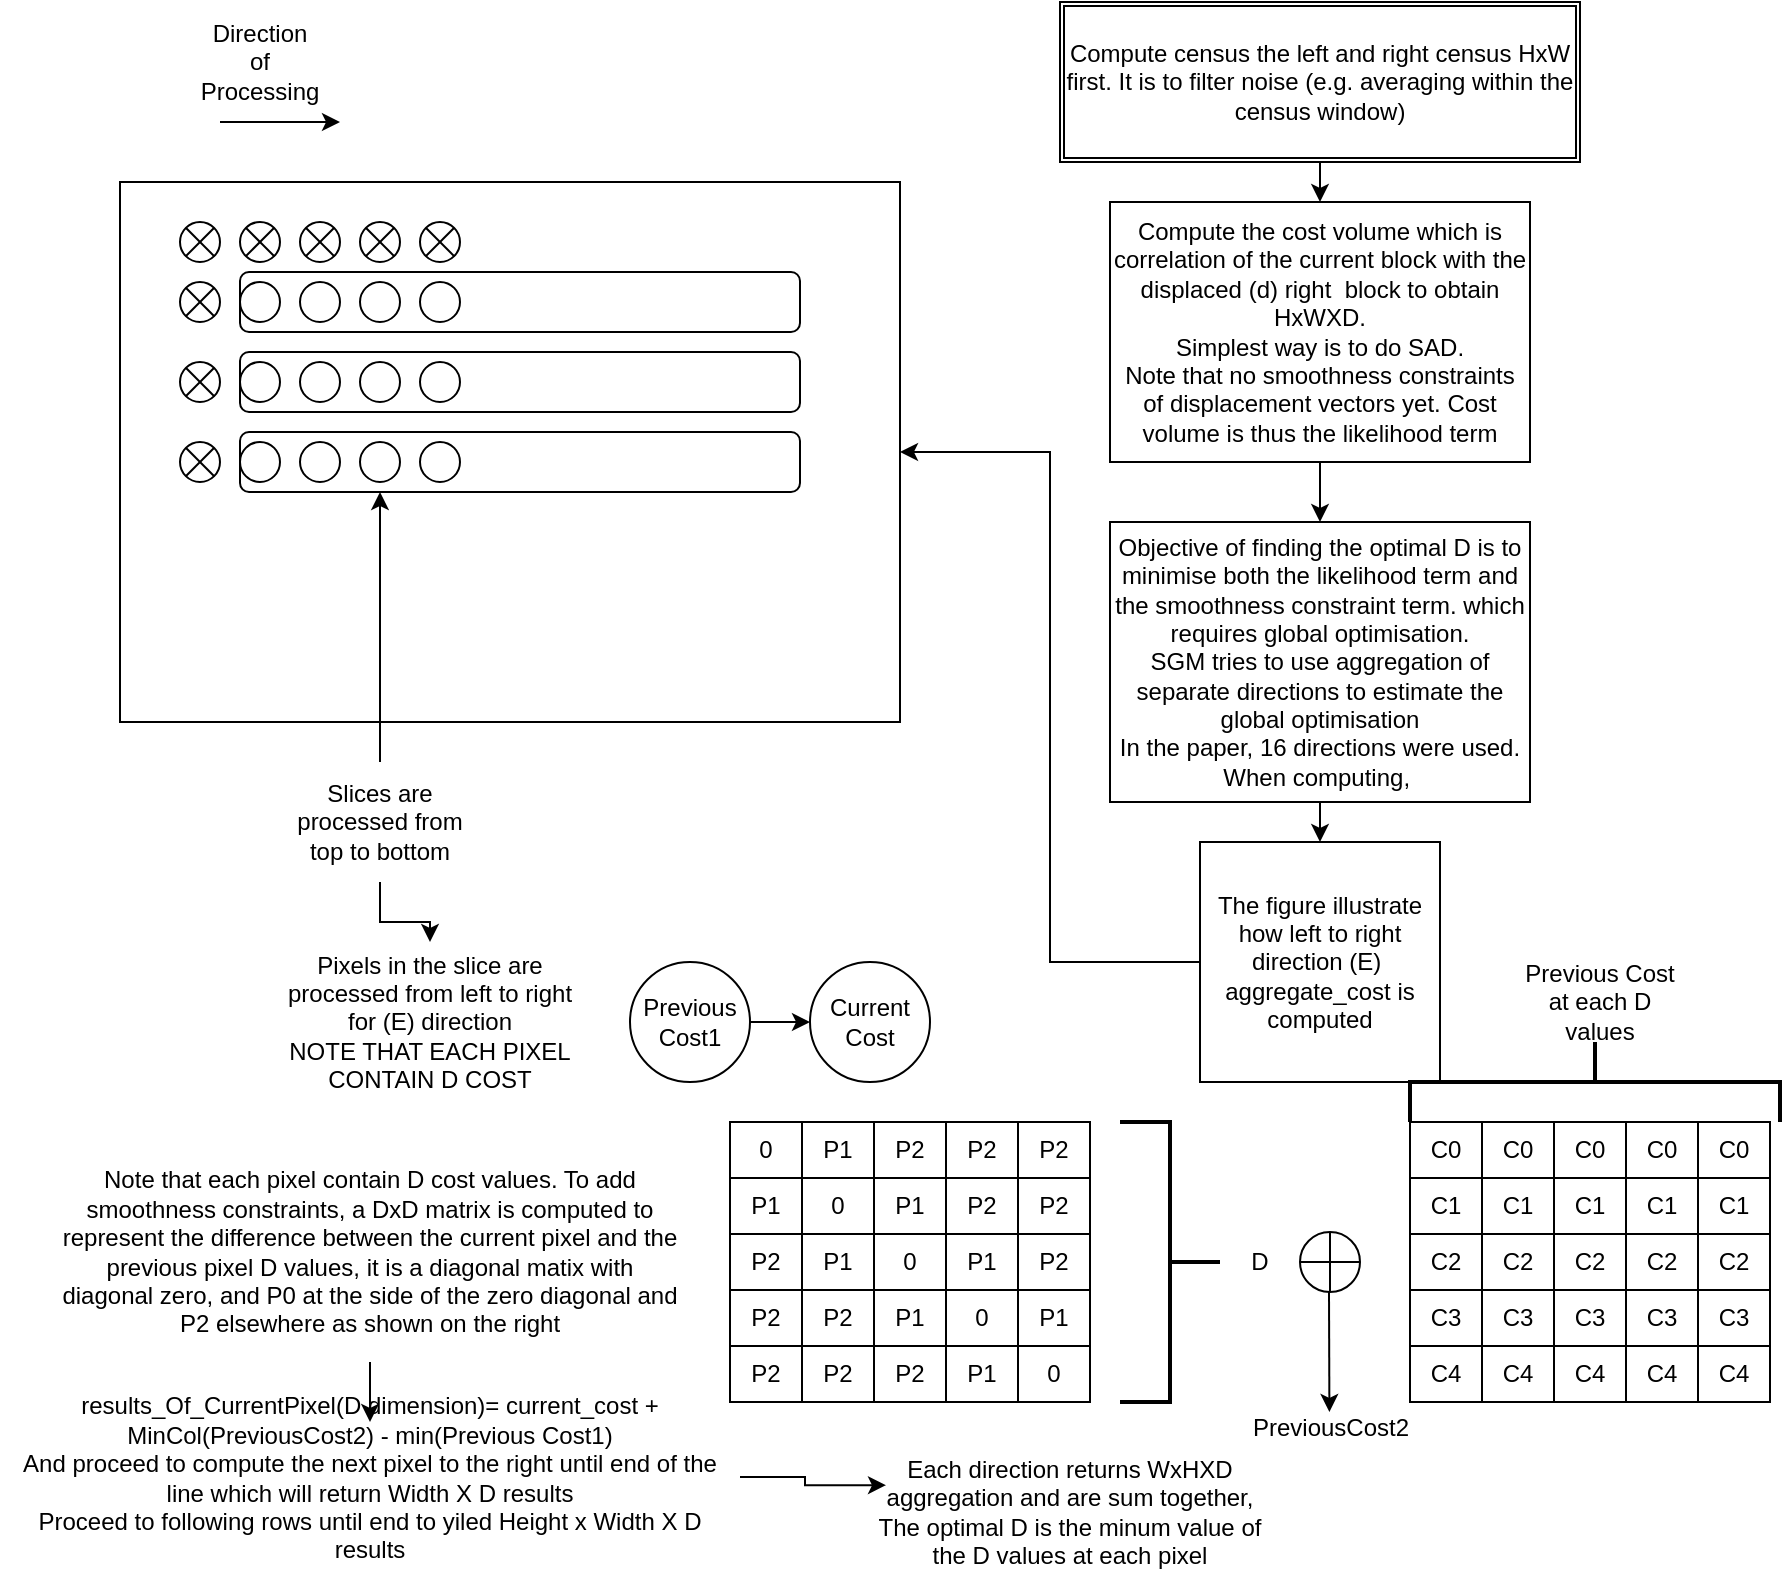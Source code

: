 <mxfile version="13.7.8" type="github">
  <diagram name="Page-1" id="c7488fd3-1785-93aa-aadb-54a6760d102a">
    <mxGraphModel dx="998" dy="572" grid="1" gridSize="10" guides="1" tooltips="1" connect="1" arrows="1" fold="1" page="1" pageScale="1" pageWidth="1169" pageHeight="827" background="#ffffff" math="1" shadow="0">
      <root>
        <mxCell id="0" />
        <mxCell id="1" parent="0" />
        <mxCell id="Jt5arx7BnowhSY7UeLpi-21" value="" style="rounded=0;whiteSpace=wrap;html=1;" parent="1" vertex="1">
          <mxGeometry x="110" y="120" width="390" height="270" as="geometry" />
        </mxCell>
        <mxCell id="OS2Uxuhwo2aUKWB-LVep-7" value="" style="rounded=1;whiteSpace=wrap;html=1;" vertex="1" parent="1">
          <mxGeometry x="170" y="245" width="280" height="30" as="geometry" />
        </mxCell>
        <mxCell id="OS2Uxuhwo2aUKWB-LVep-6" value="" style="rounded=1;whiteSpace=wrap;html=1;" vertex="1" parent="1">
          <mxGeometry x="170" y="205" width="280" height="30" as="geometry" />
        </mxCell>
        <mxCell id="OS2Uxuhwo2aUKWB-LVep-5" value="" style="rounded=1;whiteSpace=wrap;html=1;" vertex="1" parent="1">
          <mxGeometry x="170" y="165" width="280" height="30" as="geometry" />
        </mxCell>
        <mxCell id="Jt5arx7BnowhSY7UeLpi-1" value="" style="ellipse;whiteSpace=wrap;html=1;aspect=fixed;" parent="1" vertex="1">
          <mxGeometry x="170" y="170" width="20" height="20" as="geometry" />
        </mxCell>
        <mxCell id="Jt5arx7BnowhSY7UeLpi-2" value="" style="ellipse;whiteSpace=wrap;html=1;aspect=fixed;" parent="1" vertex="1">
          <mxGeometry x="200" y="170" width="20" height="20" as="geometry" />
        </mxCell>
        <mxCell id="Jt5arx7BnowhSY7UeLpi-3" value="" style="ellipse;whiteSpace=wrap;html=1;aspect=fixed;" parent="1" vertex="1">
          <mxGeometry x="230" y="170" width="20" height="20" as="geometry" />
        </mxCell>
        <mxCell id="Jt5arx7BnowhSY7UeLpi-4" value="" style="ellipse;whiteSpace=wrap;html=1;aspect=fixed;" parent="1" vertex="1">
          <mxGeometry x="260" y="170" width="20" height="20" as="geometry" />
        </mxCell>
        <mxCell id="Jt5arx7BnowhSY7UeLpi-5" value="" style="ellipse;whiteSpace=wrap;html=1;aspect=fixed;" parent="1" vertex="1">
          <mxGeometry x="170" y="210" width="20" height="20" as="geometry" />
        </mxCell>
        <mxCell id="Jt5arx7BnowhSY7UeLpi-6" value="" style="ellipse;whiteSpace=wrap;html=1;aspect=fixed;" parent="1" vertex="1">
          <mxGeometry x="200" y="210" width="20" height="20" as="geometry" />
        </mxCell>
        <mxCell id="Jt5arx7BnowhSY7UeLpi-7" value="" style="ellipse;whiteSpace=wrap;html=1;aspect=fixed;" parent="1" vertex="1">
          <mxGeometry x="230" y="210" width="20" height="20" as="geometry" />
        </mxCell>
        <mxCell id="Jt5arx7BnowhSY7UeLpi-8" value="" style="ellipse;whiteSpace=wrap;html=1;aspect=fixed;" parent="1" vertex="1">
          <mxGeometry x="260" y="210" width="20" height="20" as="geometry" />
        </mxCell>
        <mxCell id="Jt5arx7BnowhSY7UeLpi-13" value="" style="ellipse;whiteSpace=wrap;html=1;aspect=fixed;" parent="1" vertex="1">
          <mxGeometry x="170" y="250" width="20" height="20" as="geometry" />
        </mxCell>
        <mxCell id="Jt5arx7BnowhSY7UeLpi-14" value="" style="ellipse;whiteSpace=wrap;html=1;aspect=fixed;" parent="1" vertex="1">
          <mxGeometry x="200" y="250" width="20" height="20" as="geometry" />
        </mxCell>
        <mxCell id="Jt5arx7BnowhSY7UeLpi-15" value="" style="ellipse;whiteSpace=wrap;html=1;aspect=fixed;" parent="1" vertex="1">
          <mxGeometry x="230" y="250" width="20" height="20" as="geometry" />
        </mxCell>
        <mxCell id="Jt5arx7BnowhSY7UeLpi-16" value="" style="ellipse;whiteSpace=wrap;html=1;aspect=fixed;" parent="1" vertex="1">
          <mxGeometry x="260" y="250" width="20" height="20" as="geometry" />
        </mxCell>
        <mxCell id="Jt5arx7BnowhSY7UeLpi-17" value="" style="endArrow=classic;html=1;" parent="1" edge="1">
          <mxGeometry width="50" height="50" relative="1" as="geometry">
            <mxPoint x="160" y="90" as="sourcePoint" />
            <mxPoint x="220" y="90" as="targetPoint" />
          </mxGeometry>
        </mxCell>
        <mxCell id="Jt5arx7BnowhSY7UeLpi-18" value="Direction of Processing&lt;br&gt;" style="text;html=1;strokeColor=none;fillColor=none;align=center;verticalAlign=middle;whiteSpace=wrap;rounded=0;" parent="1" vertex="1">
          <mxGeometry x="160" y="50" width="40" height="20" as="geometry" />
        </mxCell>
        <mxCell id="OS2Uxuhwo2aUKWB-LVep-2" style="edgeStyle=orthogonalEdgeStyle;rounded=0;orthogonalLoop=1;jettySize=auto;html=1;exitX=0.5;exitY=1;exitDx=0;exitDy=0;entryX=0.5;entryY=0;entryDx=0;entryDy=0;" edge="1" parent="1" source="Jt5arx7BnowhSY7UeLpi-20" target="Jt5arx7BnowhSY7UeLpi-32">
          <mxGeometry relative="1" as="geometry" />
        </mxCell>
        <mxCell id="Jt5arx7BnowhSY7UeLpi-20" value="&lt;span&gt;Compute census the left and right census HxW first. It is to filter noise (e.g. averaging within the census window)&lt;br&gt;&lt;/span&gt;" style="shape=ext;double=1;rounded=0;whiteSpace=wrap;html=1;" parent="1" vertex="1">
          <mxGeometry x="580" y="30" width="260" height="80" as="geometry" />
        </mxCell>
        <mxCell id="Jt5arx7BnowhSY7UeLpi-24" value="" style="shape=sumEllipse;perimeter=ellipsePerimeter;whiteSpace=wrap;html=1;backgroundOutline=1;" parent="1" vertex="1">
          <mxGeometry x="140" y="140" width="20" height="20" as="geometry" />
        </mxCell>
        <mxCell id="Jt5arx7BnowhSY7UeLpi-25" value="" style="shape=sumEllipse;perimeter=ellipsePerimeter;whiteSpace=wrap;html=1;backgroundOutline=1;" parent="1" vertex="1">
          <mxGeometry x="170" y="140" width="20" height="20" as="geometry" />
        </mxCell>
        <mxCell id="Jt5arx7BnowhSY7UeLpi-26" value="" style="shape=sumEllipse;perimeter=ellipsePerimeter;whiteSpace=wrap;html=1;backgroundOutline=1;" parent="1" vertex="1">
          <mxGeometry x="140" y="170" width="20" height="20" as="geometry" />
        </mxCell>
        <mxCell id="Jt5arx7BnowhSY7UeLpi-27" value="" style="shape=sumEllipse;perimeter=ellipsePerimeter;whiteSpace=wrap;html=1;backgroundOutline=1;" parent="1" vertex="1">
          <mxGeometry x="200" y="140" width="20" height="20" as="geometry" />
        </mxCell>
        <mxCell id="Jt5arx7BnowhSY7UeLpi-28" value="" style="shape=sumEllipse;perimeter=ellipsePerimeter;whiteSpace=wrap;html=1;backgroundOutline=1;" parent="1" vertex="1">
          <mxGeometry x="230" y="140" width="20" height="20" as="geometry" />
        </mxCell>
        <mxCell id="Jt5arx7BnowhSY7UeLpi-29" value="" style="shape=sumEllipse;perimeter=ellipsePerimeter;whiteSpace=wrap;html=1;backgroundOutline=1;" parent="1" vertex="1">
          <mxGeometry x="260" y="140" width="20" height="20" as="geometry" />
        </mxCell>
        <mxCell id="Jt5arx7BnowhSY7UeLpi-30" value="" style="shape=sumEllipse;perimeter=ellipsePerimeter;whiteSpace=wrap;html=1;backgroundOutline=1;" parent="1" vertex="1">
          <mxGeometry x="140" y="210" width="20" height="20" as="geometry" />
        </mxCell>
        <mxCell id="Jt5arx7BnowhSY7UeLpi-31" value="" style="shape=sumEllipse;perimeter=ellipsePerimeter;whiteSpace=wrap;html=1;backgroundOutline=1;" parent="1" vertex="1">
          <mxGeometry x="140" y="250" width="20" height="20" as="geometry" />
        </mxCell>
        <mxCell id="OS2Uxuhwo2aUKWB-LVep-77" style="edgeStyle=orthogonalEdgeStyle;rounded=0;orthogonalLoop=1;jettySize=auto;html=1;exitX=0.5;exitY=1;exitDx=0;exitDy=0;entryX=0.5;entryY=0;entryDx=0;entryDy=0;" edge="1" parent="1" source="Jt5arx7BnowhSY7UeLpi-32" target="OS2Uxuhwo2aUKWB-LVep-1">
          <mxGeometry relative="1" as="geometry" />
        </mxCell>
        <mxCell id="Jt5arx7BnowhSY7UeLpi-32" value="Compute the cost volume which is correlation of the current block with the displaced (d) right&amp;nbsp; block to obtain HxWXD.&lt;br&gt;Simplest way is to do SAD.&lt;br&gt;Note that no smoothness constraints of displacement vectors yet. Cost volume is thus the likelihood term" style="rounded=0;whiteSpace=wrap;html=1;" parent="1" vertex="1">
          <mxGeometry x="605" y="130" width="210" height="130" as="geometry" />
        </mxCell>
        <mxCell id="OS2Uxuhwo2aUKWB-LVep-78" style="edgeStyle=orthogonalEdgeStyle;rounded=0;orthogonalLoop=1;jettySize=auto;html=1;exitX=0.5;exitY=1;exitDx=0;exitDy=0;entryX=0.5;entryY=0;entryDx=0;entryDy=0;" edge="1" parent="1" source="OS2Uxuhwo2aUKWB-LVep-1" target="OS2Uxuhwo2aUKWB-LVep-4">
          <mxGeometry relative="1" as="geometry" />
        </mxCell>
        <mxCell id="OS2Uxuhwo2aUKWB-LVep-1" value="Objective of finding the optimal D is to minimise both the likelihood term and the smoothness constraint term. which requires global optimisation.&lt;br&gt;SGM tries to use aggregation of separate directions to estimate the global optimisation&lt;br&gt;In the paper, 16 directions were used. When computing,&amp;nbsp;" style="rounded=0;whiteSpace=wrap;html=1;" vertex="1" parent="1">
          <mxGeometry x="605" y="290" width="210" height="140" as="geometry" />
        </mxCell>
        <mxCell id="OS2Uxuhwo2aUKWB-LVep-122" style="edgeStyle=orthogonalEdgeStyle;rounded=0;orthogonalLoop=1;jettySize=auto;html=1;entryX=1;entryY=0.5;entryDx=0;entryDy=0;" edge="1" parent="1" source="OS2Uxuhwo2aUKWB-LVep-4" target="Jt5arx7BnowhSY7UeLpi-21">
          <mxGeometry relative="1" as="geometry">
            <mxPoint x="570" y="200" as="targetPoint" />
          </mxGeometry>
        </mxCell>
        <mxCell id="OS2Uxuhwo2aUKWB-LVep-4" value="The figure illustrate how left to right direction (E)&amp;nbsp; aggregate_cost is computed" style="whiteSpace=wrap;html=1;aspect=fixed;" vertex="1" parent="1">
          <mxGeometry x="650" y="450" width="120" height="120" as="geometry" />
        </mxCell>
        <mxCell id="OS2Uxuhwo2aUKWB-LVep-9" value="" style="endArrow=classic;html=1;entryX=0.25;entryY=1;entryDx=0;entryDy=0;exitX=0.5;exitY=0;exitDx=0;exitDy=0;" edge="1" parent="1" source="OS2Uxuhwo2aUKWB-LVep-10" target="OS2Uxuhwo2aUKWB-LVep-7">
          <mxGeometry width="50" height="50" relative="1" as="geometry">
            <mxPoint x="240" y="500" as="sourcePoint" />
            <mxPoint x="260" y="320" as="targetPoint" />
          </mxGeometry>
        </mxCell>
        <mxCell id="OS2Uxuhwo2aUKWB-LVep-79" style="edgeStyle=orthogonalEdgeStyle;rounded=0;orthogonalLoop=1;jettySize=auto;html=1;entryX=0.5;entryY=0;entryDx=0;entryDy=0;" edge="1" parent="1" source="OS2Uxuhwo2aUKWB-LVep-10" target="OS2Uxuhwo2aUKWB-LVep-12">
          <mxGeometry relative="1" as="geometry" />
        </mxCell>
        <mxCell id="OS2Uxuhwo2aUKWB-LVep-10" value="Slices are processed from top to bottom&lt;br&gt;" style="text;html=1;strokeColor=none;fillColor=none;align=center;verticalAlign=middle;whiteSpace=wrap;rounded=0;" vertex="1" parent="1">
          <mxGeometry x="190" y="410" width="100" height="60" as="geometry" />
        </mxCell>
        <mxCell id="OS2Uxuhwo2aUKWB-LVep-12" value="Pixels in the slice are processed from left to right for (E) direction&lt;br&gt;NOTE THAT EACH PIXEL CONTAIN D COST" style="text;html=1;strokeColor=none;fillColor=none;align=center;verticalAlign=middle;whiteSpace=wrap;rounded=0;" vertex="1" parent="1">
          <mxGeometry x="185" y="500" width="160" height="80" as="geometry" />
        </mxCell>
        <mxCell id="OS2Uxuhwo2aUKWB-LVep-14" value="Previous Cost1" style="ellipse;whiteSpace=wrap;html=1;aspect=fixed;" vertex="1" parent="1">
          <mxGeometry x="365" y="510" width="60" height="60" as="geometry" />
        </mxCell>
        <mxCell id="OS2Uxuhwo2aUKWB-LVep-15" value="Current Cost" style="ellipse;whiteSpace=wrap;html=1;aspect=fixed;" vertex="1" parent="1">
          <mxGeometry x="455" y="510" width="60" height="60" as="geometry" />
        </mxCell>
        <mxCell id="OS2Uxuhwo2aUKWB-LVep-16" value="" style="endArrow=classic;html=1;entryX=0;entryY=0.5;entryDx=0;entryDy=0;exitX=1;exitY=0.5;exitDx=0;exitDy=0;" edge="1" parent="1" source="OS2Uxuhwo2aUKWB-LVep-14" target="OS2Uxuhwo2aUKWB-LVep-15">
          <mxGeometry width="50" height="50" relative="1" as="geometry">
            <mxPoint x="425" y="550" as="sourcePoint" />
            <mxPoint x="475" y="500" as="targetPoint" />
          </mxGeometry>
        </mxCell>
        <mxCell id="OS2Uxuhwo2aUKWB-LVep-120" style="edgeStyle=orthogonalEdgeStyle;rounded=0;orthogonalLoop=1;jettySize=auto;html=1;" edge="1" parent="1" source="OS2Uxuhwo2aUKWB-LVep-17" target="OS2Uxuhwo2aUKWB-LVep-118">
          <mxGeometry relative="1" as="geometry" />
        </mxCell>
        <mxCell id="OS2Uxuhwo2aUKWB-LVep-17" value="Note that each pixel contain D cost values. To add smoothness constraints, a DxD matrix is computed to represent the difference between the current pixel and the previous pixel D values, it is a diagonal matix with diagonal zero, and P0 at the side of the zero diagonal and P2 elsewhere as shown on the right" style="text;html=1;strokeColor=none;fillColor=none;align=center;verticalAlign=middle;whiteSpace=wrap;rounded=0;" vertex="1" parent="1">
          <mxGeometry x="80" y="600" width="310" height="110" as="geometry" />
        </mxCell>
        <mxCell id="OS2Uxuhwo2aUKWB-LVep-80" value="" style="strokeWidth=2;html=1;shape=mxgraph.flowchart.annotation_2;align=left;labelPosition=right;pointerEvents=1;direction=west;" vertex="1" parent="1">
          <mxGeometry x="610" y="590" width="50" height="140" as="geometry" />
        </mxCell>
        <mxCell id="OS2Uxuhwo2aUKWB-LVep-81" value="D" style="text;html=1;strokeColor=none;fillColor=none;align=center;verticalAlign=middle;whiteSpace=wrap;rounded=0;" vertex="1" parent="1">
          <mxGeometry x="660" y="650" width="40" height="20" as="geometry" />
        </mxCell>
        <mxCell id="OS2Uxuhwo2aUKWB-LVep-113" value="" style="strokeWidth=2;html=1;shape=mxgraph.flowchart.annotation_2;align=left;labelPosition=right;pointerEvents=1;direction=south;" vertex="1" parent="1">
          <mxGeometry x="755" y="550" width="185" height="40" as="geometry" />
        </mxCell>
        <mxCell id="OS2Uxuhwo2aUKWB-LVep-114" value="Previous Cost at each D values&lt;br&gt;" style="text;html=1;strokeColor=none;fillColor=none;align=center;verticalAlign=middle;whiteSpace=wrap;rounded=0;" vertex="1" parent="1">
          <mxGeometry x="805" y="520" width="90" height="20" as="geometry" />
        </mxCell>
        <mxCell id="OS2Uxuhwo2aUKWB-LVep-115" value="" style="verticalLabelPosition=bottom;verticalAlign=top;html=1;shape=mxgraph.flowchart.summing_function;" vertex="1" parent="1">
          <mxGeometry x="700" y="645" width="30" height="30" as="geometry" />
        </mxCell>
        <mxCell id="OS2Uxuhwo2aUKWB-LVep-116" value="" style="endArrow=classic;html=1;" edge="1" parent="1">
          <mxGeometry width="50" height="50" relative="1" as="geometry">
            <mxPoint x="714.5" y="675" as="sourcePoint" />
            <mxPoint x="714.707" y="735" as="targetPoint" />
          </mxGeometry>
        </mxCell>
        <mxCell id="OS2Uxuhwo2aUKWB-LVep-117" value="PreviousCost2" style="text;html=1;strokeColor=none;fillColor=none;align=center;verticalAlign=middle;whiteSpace=wrap;rounded=0;" vertex="1" parent="1">
          <mxGeometry x="694.75" y="730" width="40.5" height="25" as="geometry" />
        </mxCell>
        <mxCell id="OS2Uxuhwo2aUKWB-LVep-121" style="edgeStyle=orthogonalEdgeStyle;rounded=0;orthogonalLoop=1;jettySize=auto;html=1;entryX=0.04;entryY=-0.17;entryDx=0;entryDy=0;entryPerimeter=0;" edge="1" parent="1" source="OS2Uxuhwo2aUKWB-LVep-118" target="OS2Uxuhwo2aUKWB-LVep-119">
          <mxGeometry relative="1" as="geometry" />
        </mxCell>
        <mxCell id="OS2Uxuhwo2aUKWB-LVep-118" value="results_Of_CurrentPixel(D dimension)= current_cost + MinCol(PreviousCost2)&amp;nbsp;- min(Previous Cost1)&lt;br&gt;And proceed to compute the next pixel to the right until end of the line which will return Width X D results&lt;br&gt;Proceed to following rows until end to yiled Height x Width X D results&lt;br&gt;" style="text;html=1;strokeColor=none;fillColor=none;align=center;verticalAlign=middle;whiteSpace=wrap;rounded=0;" vertex="1" parent="1">
          <mxGeometry x="50" y="740" width="370" height="55" as="geometry" />
        </mxCell>
        <mxCell id="OS2Uxuhwo2aUKWB-LVep-32" value="" style="shape=table;html=1;whiteSpace=wrap;startSize=0;container=1;collapsible=0;childLayout=tableLayout;" vertex="1" parent="1">
          <mxGeometry x="415" y="590" width="180" height="140" as="geometry" />
        </mxCell>
        <mxCell id="OS2Uxuhwo2aUKWB-LVep-69" style="shape=partialRectangle;html=1;whiteSpace=wrap;collapsible=0;dropTarget=0;pointerEvents=0;fillColor=none;top=0;left=0;bottom=0;right=0;points=[[0,0.5],[1,0.5]];portConstraint=eastwest;" vertex="1" parent="OS2Uxuhwo2aUKWB-LVep-32">
          <mxGeometry width="180" height="28" as="geometry" />
        </mxCell>
        <mxCell id="OS2Uxuhwo2aUKWB-LVep-70" value="0" style="shape=partialRectangle;html=1;whiteSpace=wrap;connectable=0;fillColor=none;top=0;left=0;bottom=0;right=0;overflow=hidden;" vertex="1" parent="OS2Uxuhwo2aUKWB-LVep-69">
          <mxGeometry width="36" height="28" as="geometry" />
        </mxCell>
        <mxCell id="OS2Uxuhwo2aUKWB-LVep-71" value="P1" style="shape=partialRectangle;html=1;whiteSpace=wrap;connectable=0;fillColor=none;top=0;left=0;bottom=0;right=0;overflow=hidden;" vertex="1" parent="OS2Uxuhwo2aUKWB-LVep-69">
          <mxGeometry x="36" width="36" height="28" as="geometry" />
        </mxCell>
        <mxCell id="OS2Uxuhwo2aUKWB-LVep-72" value="P2" style="shape=partialRectangle;html=1;whiteSpace=wrap;connectable=0;fillColor=none;top=0;left=0;bottom=0;right=0;overflow=hidden;" vertex="1" parent="OS2Uxuhwo2aUKWB-LVep-69">
          <mxGeometry x="72" width="36" height="28" as="geometry" />
        </mxCell>
        <mxCell id="OS2Uxuhwo2aUKWB-LVep-73" value="P2" style="shape=partialRectangle;html=1;whiteSpace=wrap;connectable=0;fillColor=none;top=0;left=0;bottom=0;right=0;overflow=hidden;" vertex="1" parent="OS2Uxuhwo2aUKWB-LVep-69">
          <mxGeometry x="108" width="36" height="28" as="geometry" />
        </mxCell>
        <mxCell id="OS2Uxuhwo2aUKWB-LVep-74" value="P2" style="shape=partialRectangle;html=1;whiteSpace=wrap;connectable=0;fillColor=none;top=0;left=0;bottom=0;right=0;overflow=hidden;" vertex="1" parent="OS2Uxuhwo2aUKWB-LVep-69">
          <mxGeometry x="144" width="36" height="28" as="geometry" />
        </mxCell>
        <mxCell id="OS2Uxuhwo2aUKWB-LVep-63" style="shape=partialRectangle;html=1;whiteSpace=wrap;collapsible=0;dropTarget=0;pointerEvents=0;fillColor=none;top=0;left=0;bottom=0;right=0;points=[[0,0.5],[1,0.5]];portConstraint=eastwest;" vertex="1" parent="OS2Uxuhwo2aUKWB-LVep-32">
          <mxGeometry y="28" width="180" height="28" as="geometry" />
        </mxCell>
        <mxCell id="OS2Uxuhwo2aUKWB-LVep-64" value="P1" style="shape=partialRectangle;html=1;whiteSpace=wrap;connectable=0;fillColor=none;top=0;left=0;bottom=0;right=0;overflow=hidden;" vertex="1" parent="OS2Uxuhwo2aUKWB-LVep-63">
          <mxGeometry width="36" height="28" as="geometry" />
        </mxCell>
        <mxCell id="OS2Uxuhwo2aUKWB-LVep-65" value="0" style="shape=partialRectangle;html=1;whiteSpace=wrap;connectable=0;fillColor=none;top=0;left=0;bottom=0;right=0;overflow=hidden;" vertex="1" parent="OS2Uxuhwo2aUKWB-LVep-63">
          <mxGeometry x="36" width="36" height="28" as="geometry" />
        </mxCell>
        <mxCell id="OS2Uxuhwo2aUKWB-LVep-66" value="P1" style="shape=partialRectangle;html=1;whiteSpace=wrap;connectable=0;fillColor=none;top=0;left=0;bottom=0;right=0;overflow=hidden;" vertex="1" parent="OS2Uxuhwo2aUKWB-LVep-63">
          <mxGeometry x="72" width="36" height="28" as="geometry" />
        </mxCell>
        <mxCell id="OS2Uxuhwo2aUKWB-LVep-67" value="P2" style="shape=partialRectangle;html=1;whiteSpace=wrap;connectable=0;fillColor=none;top=0;left=0;bottom=0;right=0;overflow=hidden;" vertex="1" parent="OS2Uxuhwo2aUKWB-LVep-63">
          <mxGeometry x="108" width="36" height="28" as="geometry" />
        </mxCell>
        <mxCell id="OS2Uxuhwo2aUKWB-LVep-68" value="P2" style="shape=partialRectangle;html=1;whiteSpace=wrap;connectable=0;fillColor=none;top=0;left=0;bottom=0;right=0;overflow=hidden;" vertex="1" parent="OS2Uxuhwo2aUKWB-LVep-63">
          <mxGeometry x="144" width="36" height="28" as="geometry" />
        </mxCell>
        <mxCell id="OS2Uxuhwo2aUKWB-LVep-33" value="" style="shape=partialRectangle;html=1;whiteSpace=wrap;collapsible=0;dropTarget=0;pointerEvents=0;fillColor=none;top=0;left=0;bottom=0;right=0;points=[[0,0.5],[1,0.5]];portConstraint=eastwest;" vertex="1" parent="OS2Uxuhwo2aUKWB-LVep-32">
          <mxGeometry y="56" width="180" height="28" as="geometry" />
        </mxCell>
        <mxCell id="OS2Uxuhwo2aUKWB-LVep-54" value="P2" style="shape=partialRectangle;html=1;whiteSpace=wrap;connectable=0;fillColor=none;top=0;left=0;bottom=0;right=0;overflow=hidden;" vertex="1" parent="OS2Uxuhwo2aUKWB-LVep-33">
          <mxGeometry width="36" height="28" as="geometry" />
        </mxCell>
        <mxCell id="OS2Uxuhwo2aUKWB-LVep-34" value="P1" style="shape=partialRectangle;html=1;whiteSpace=wrap;connectable=0;fillColor=none;top=0;left=0;bottom=0;right=0;overflow=hidden;" vertex="1" parent="OS2Uxuhwo2aUKWB-LVep-33">
          <mxGeometry x="36" width="36" height="28" as="geometry" />
        </mxCell>
        <mxCell id="OS2Uxuhwo2aUKWB-LVep-35" value="0" style="shape=partialRectangle;html=1;whiteSpace=wrap;connectable=0;fillColor=none;top=0;left=0;bottom=0;right=0;overflow=hidden;" vertex="1" parent="OS2Uxuhwo2aUKWB-LVep-33">
          <mxGeometry x="72" width="36" height="28" as="geometry" />
        </mxCell>
        <mxCell id="OS2Uxuhwo2aUKWB-LVep-36" value="P1" style="shape=partialRectangle;html=1;whiteSpace=wrap;connectable=0;fillColor=none;top=0;left=0;bottom=0;right=0;overflow=hidden;" vertex="1" parent="OS2Uxuhwo2aUKWB-LVep-33">
          <mxGeometry x="108" width="36" height="28" as="geometry" />
        </mxCell>
        <mxCell id="OS2Uxuhwo2aUKWB-LVep-57" value="P2" style="shape=partialRectangle;html=1;whiteSpace=wrap;connectable=0;fillColor=none;top=0;left=0;bottom=0;right=0;overflow=hidden;" vertex="1" parent="OS2Uxuhwo2aUKWB-LVep-33">
          <mxGeometry x="144" width="36" height="28" as="geometry" />
        </mxCell>
        <mxCell id="OS2Uxuhwo2aUKWB-LVep-37" value="" style="shape=partialRectangle;html=1;whiteSpace=wrap;collapsible=0;dropTarget=0;pointerEvents=0;fillColor=none;top=0;left=0;bottom=0;right=0;points=[[0,0.5],[1,0.5]];portConstraint=eastwest;" vertex="1" parent="OS2Uxuhwo2aUKWB-LVep-32">
          <mxGeometry y="84" width="180" height="28" as="geometry" />
        </mxCell>
        <mxCell id="OS2Uxuhwo2aUKWB-LVep-55" value="P2" style="shape=partialRectangle;html=1;whiteSpace=wrap;connectable=0;fillColor=none;top=0;left=0;bottom=0;right=0;overflow=hidden;" vertex="1" parent="OS2Uxuhwo2aUKWB-LVep-37">
          <mxGeometry width="36" height="28" as="geometry" />
        </mxCell>
        <mxCell id="OS2Uxuhwo2aUKWB-LVep-38" value="P2" style="shape=partialRectangle;html=1;whiteSpace=wrap;connectable=0;fillColor=none;top=0;left=0;bottom=0;right=0;overflow=hidden;" vertex="1" parent="OS2Uxuhwo2aUKWB-LVep-37">
          <mxGeometry x="36" width="36" height="28" as="geometry" />
        </mxCell>
        <mxCell id="OS2Uxuhwo2aUKWB-LVep-39" value="P1" style="shape=partialRectangle;html=1;whiteSpace=wrap;connectable=0;fillColor=none;top=0;left=0;bottom=0;right=0;overflow=hidden;" vertex="1" parent="OS2Uxuhwo2aUKWB-LVep-37">
          <mxGeometry x="72" width="36" height="28" as="geometry" />
        </mxCell>
        <mxCell id="OS2Uxuhwo2aUKWB-LVep-40" value="0" style="shape=partialRectangle;html=1;whiteSpace=wrap;connectable=0;fillColor=none;top=0;left=0;bottom=0;right=0;overflow=hidden;" vertex="1" parent="OS2Uxuhwo2aUKWB-LVep-37">
          <mxGeometry x="108" width="36" height="28" as="geometry" />
        </mxCell>
        <mxCell id="OS2Uxuhwo2aUKWB-LVep-58" value="P1" style="shape=partialRectangle;html=1;whiteSpace=wrap;connectable=0;fillColor=none;top=0;left=0;bottom=0;right=0;overflow=hidden;" vertex="1" parent="OS2Uxuhwo2aUKWB-LVep-37">
          <mxGeometry x="144" width="36" height="28" as="geometry" />
        </mxCell>
        <mxCell id="OS2Uxuhwo2aUKWB-LVep-41" value="" style="shape=partialRectangle;html=1;whiteSpace=wrap;collapsible=0;dropTarget=0;pointerEvents=0;fillColor=none;top=0;left=0;bottom=0;right=0;points=[[0,0.5],[1,0.5]];portConstraint=eastwest;" vertex="1" parent="OS2Uxuhwo2aUKWB-LVep-32">
          <mxGeometry y="112" width="180" height="28" as="geometry" />
        </mxCell>
        <mxCell id="OS2Uxuhwo2aUKWB-LVep-56" value="P2" style="shape=partialRectangle;html=1;whiteSpace=wrap;connectable=0;fillColor=none;top=0;left=0;bottom=0;right=0;overflow=hidden;" vertex="1" parent="OS2Uxuhwo2aUKWB-LVep-41">
          <mxGeometry width="36" height="28" as="geometry" />
        </mxCell>
        <mxCell id="OS2Uxuhwo2aUKWB-LVep-42" value="P2" style="shape=partialRectangle;html=1;whiteSpace=wrap;connectable=0;fillColor=none;top=0;left=0;bottom=0;right=0;overflow=hidden;" vertex="1" parent="OS2Uxuhwo2aUKWB-LVep-41">
          <mxGeometry x="36" width="36" height="28" as="geometry" />
        </mxCell>
        <mxCell id="OS2Uxuhwo2aUKWB-LVep-43" value="P2" style="shape=partialRectangle;html=1;whiteSpace=wrap;connectable=0;fillColor=none;top=0;left=0;bottom=0;right=0;overflow=hidden;" vertex="1" parent="OS2Uxuhwo2aUKWB-LVep-41">
          <mxGeometry x="72" width="36" height="28" as="geometry" />
        </mxCell>
        <mxCell id="OS2Uxuhwo2aUKWB-LVep-44" value="P1" style="shape=partialRectangle;html=1;whiteSpace=wrap;connectable=0;fillColor=none;top=0;left=0;bottom=0;right=0;overflow=hidden;" vertex="1" parent="OS2Uxuhwo2aUKWB-LVep-41">
          <mxGeometry x="108" width="36" height="28" as="geometry" />
        </mxCell>
        <mxCell id="OS2Uxuhwo2aUKWB-LVep-59" value="0" style="shape=partialRectangle;html=1;whiteSpace=wrap;connectable=0;fillColor=none;top=0;left=0;bottom=0;right=0;overflow=hidden;" vertex="1" parent="OS2Uxuhwo2aUKWB-LVep-41">
          <mxGeometry x="144" width="36" height="28" as="geometry" />
        </mxCell>
        <mxCell id="OS2Uxuhwo2aUKWB-LVep-82" value="" style="shape=table;html=1;whiteSpace=wrap;startSize=0;container=1;collapsible=0;childLayout=tableLayout;" vertex="1" parent="1">
          <mxGeometry x="755" y="590" width="180" height="140" as="geometry" />
        </mxCell>
        <mxCell id="OS2Uxuhwo2aUKWB-LVep-83" style="shape=partialRectangle;html=1;whiteSpace=wrap;collapsible=0;dropTarget=0;pointerEvents=0;fillColor=none;top=0;left=0;bottom=0;right=0;points=[[0,0.5],[1,0.5]];portConstraint=eastwest;" vertex="1" parent="OS2Uxuhwo2aUKWB-LVep-82">
          <mxGeometry width="180" height="28" as="geometry" />
        </mxCell>
        <mxCell id="OS2Uxuhwo2aUKWB-LVep-84" value="C0" style="shape=partialRectangle;html=1;whiteSpace=wrap;connectable=0;fillColor=none;top=0;left=0;bottom=0;right=0;overflow=hidden;" vertex="1" parent="OS2Uxuhwo2aUKWB-LVep-83">
          <mxGeometry width="36" height="28" as="geometry" />
        </mxCell>
        <mxCell id="OS2Uxuhwo2aUKWB-LVep-85" value="C0" style="shape=partialRectangle;html=1;whiteSpace=wrap;connectable=0;fillColor=none;top=0;left=0;bottom=0;right=0;overflow=hidden;" vertex="1" parent="OS2Uxuhwo2aUKWB-LVep-83">
          <mxGeometry x="36" width="36" height="28" as="geometry" />
        </mxCell>
        <mxCell id="OS2Uxuhwo2aUKWB-LVep-86" value="C0" style="shape=partialRectangle;html=1;whiteSpace=wrap;connectable=0;fillColor=none;top=0;left=0;bottom=0;right=0;overflow=hidden;" vertex="1" parent="OS2Uxuhwo2aUKWB-LVep-83">
          <mxGeometry x="72" width="36" height="28" as="geometry" />
        </mxCell>
        <mxCell id="OS2Uxuhwo2aUKWB-LVep-87" value="C0" style="shape=partialRectangle;html=1;whiteSpace=wrap;connectable=0;fillColor=none;top=0;left=0;bottom=0;right=0;overflow=hidden;" vertex="1" parent="OS2Uxuhwo2aUKWB-LVep-83">
          <mxGeometry x="108" width="36" height="28" as="geometry" />
        </mxCell>
        <mxCell id="OS2Uxuhwo2aUKWB-LVep-88" value="C0" style="shape=partialRectangle;html=1;whiteSpace=wrap;connectable=0;fillColor=none;top=0;left=0;bottom=0;right=0;overflow=hidden;" vertex="1" parent="OS2Uxuhwo2aUKWB-LVep-83">
          <mxGeometry x="144" width="36" height="28" as="geometry" />
        </mxCell>
        <mxCell id="OS2Uxuhwo2aUKWB-LVep-89" style="shape=partialRectangle;html=1;whiteSpace=wrap;collapsible=0;dropTarget=0;pointerEvents=0;fillColor=none;top=0;left=0;bottom=0;right=0;points=[[0,0.5],[1,0.5]];portConstraint=eastwest;" vertex="1" parent="OS2Uxuhwo2aUKWB-LVep-82">
          <mxGeometry y="28" width="180" height="28" as="geometry" />
        </mxCell>
        <mxCell id="OS2Uxuhwo2aUKWB-LVep-90" value="C1" style="shape=partialRectangle;html=1;whiteSpace=wrap;connectable=0;fillColor=none;top=0;left=0;bottom=0;right=0;overflow=hidden;" vertex="1" parent="OS2Uxuhwo2aUKWB-LVep-89">
          <mxGeometry width="36" height="28" as="geometry" />
        </mxCell>
        <mxCell id="OS2Uxuhwo2aUKWB-LVep-91" value="C1" style="shape=partialRectangle;html=1;whiteSpace=wrap;connectable=0;fillColor=none;top=0;left=0;bottom=0;right=0;overflow=hidden;" vertex="1" parent="OS2Uxuhwo2aUKWB-LVep-89">
          <mxGeometry x="36" width="36" height="28" as="geometry" />
        </mxCell>
        <mxCell id="OS2Uxuhwo2aUKWB-LVep-92" value="C1" style="shape=partialRectangle;html=1;whiteSpace=wrap;connectable=0;fillColor=none;top=0;left=0;bottom=0;right=0;overflow=hidden;" vertex="1" parent="OS2Uxuhwo2aUKWB-LVep-89">
          <mxGeometry x="72" width="36" height="28" as="geometry" />
        </mxCell>
        <mxCell id="OS2Uxuhwo2aUKWB-LVep-93" value="C1" style="shape=partialRectangle;html=1;whiteSpace=wrap;connectable=0;fillColor=none;top=0;left=0;bottom=0;right=0;overflow=hidden;" vertex="1" parent="OS2Uxuhwo2aUKWB-LVep-89">
          <mxGeometry x="108" width="36" height="28" as="geometry" />
        </mxCell>
        <mxCell id="OS2Uxuhwo2aUKWB-LVep-94" value="C1" style="shape=partialRectangle;html=1;whiteSpace=wrap;connectable=0;fillColor=none;top=0;left=0;bottom=0;right=0;overflow=hidden;" vertex="1" parent="OS2Uxuhwo2aUKWB-LVep-89">
          <mxGeometry x="144" width="36" height="28" as="geometry" />
        </mxCell>
        <mxCell id="OS2Uxuhwo2aUKWB-LVep-95" value="" style="shape=partialRectangle;html=1;whiteSpace=wrap;collapsible=0;dropTarget=0;pointerEvents=0;fillColor=none;top=0;left=0;bottom=0;right=0;points=[[0,0.5],[1,0.5]];portConstraint=eastwest;" vertex="1" parent="OS2Uxuhwo2aUKWB-LVep-82">
          <mxGeometry y="56" width="180" height="28" as="geometry" />
        </mxCell>
        <mxCell id="OS2Uxuhwo2aUKWB-LVep-96" value="C2" style="shape=partialRectangle;html=1;whiteSpace=wrap;connectable=0;fillColor=none;top=0;left=0;bottom=0;right=0;overflow=hidden;" vertex="1" parent="OS2Uxuhwo2aUKWB-LVep-95">
          <mxGeometry width="36" height="28" as="geometry" />
        </mxCell>
        <mxCell id="OS2Uxuhwo2aUKWB-LVep-97" value="C2" style="shape=partialRectangle;html=1;whiteSpace=wrap;connectable=0;fillColor=none;top=0;left=0;bottom=0;right=0;overflow=hidden;" vertex="1" parent="OS2Uxuhwo2aUKWB-LVep-95">
          <mxGeometry x="36" width="36" height="28" as="geometry" />
        </mxCell>
        <mxCell id="OS2Uxuhwo2aUKWB-LVep-98" value="C2" style="shape=partialRectangle;html=1;whiteSpace=wrap;connectable=0;fillColor=none;top=0;left=0;bottom=0;right=0;overflow=hidden;" vertex="1" parent="OS2Uxuhwo2aUKWB-LVep-95">
          <mxGeometry x="72" width="36" height="28" as="geometry" />
        </mxCell>
        <mxCell id="OS2Uxuhwo2aUKWB-LVep-99" value="C2" style="shape=partialRectangle;html=1;whiteSpace=wrap;connectable=0;fillColor=none;top=0;left=0;bottom=0;right=0;overflow=hidden;" vertex="1" parent="OS2Uxuhwo2aUKWB-LVep-95">
          <mxGeometry x="108" width="36" height="28" as="geometry" />
        </mxCell>
        <mxCell id="OS2Uxuhwo2aUKWB-LVep-100" value="C2" style="shape=partialRectangle;html=1;whiteSpace=wrap;connectable=0;fillColor=none;top=0;left=0;bottom=0;right=0;overflow=hidden;" vertex="1" parent="OS2Uxuhwo2aUKWB-LVep-95">
          <mxGeometry x="144" width="36" height="28" as="geometry" />
        </mxCell>
        <mxCell id="OS2Uxuhwo2aUKWB-LVep-101" value="" style="shape=partialRectangle;html=1;whiteSpace=wrap;collapsible=0;dropTarget=0;pointerEvents=0;fillColor=none;top=0;left=0;bottom=0;right=0;points=[[0,0.5],[1,0.5]];portConstraint=eastwest;" vertex="1" parent="OS2Uxuhwo2aUKWB-LVep-82">
          <mxGeometry y="84" width="180" height="28" as="geometry" />
        </mxCell>
        <mxCell id="OS2Uxuhwo2aUKWB-LVep-102" value="C3" style="shape=partialRectangle;html=1;whiteSpace=wrap;connectable=0;fillColor=none;top=0;left=0;bottom=0;right=0;overflow=hidden;" vertex="1" parent="OS2Uxuhwo2aUKWB-LVep-101">
          <mxGeometry width="36" height="28" as="geometry" />
        </mxCell>
        <mxCell id="OS2Uxuhwo2aUKWB-LVep-103" value="C3" style="shape=partialRectangle;html=1;whiteSpace=wrap;connectable=0;fillColor=none;top=0;left=0;bottom=0;right=0;overflow=hidden;" vertex="1" parent="OS2Uxuhwo2aUKWB-LVep-101">
          <mxGeometry x="36" width="36" height="28" as="geometry" />
        </mxCell>
        <mxCell id="OS2Uxuhwo2aUKWB-LVep-104" value="C3" style="shape=partialRectangle;html=1;whiteSpace=wrap;connectable=0;fillColor=none;top=0;left=0;bottom=0;right=0;overflow=hidden;" vertex="1" parent="OS2Uxuhwo2aUKWB-LVep-101">
          <mxGeometry x="72" width="36" height="28" as="geometry" />
        </mxCell>
        <mxCell id="OS2Uxuhwo2aUKWB-LVep-105" value="C3" style="shape=partialRectangle;html=1;whiteSpace=wrap;connectable=0;fillColor=none;top=0;left=0;bottom=0;right=0;overflow=hidden;" vertex="1" parent="OS2Uxuhwo2aUKWB-LVep-101">
          <mxGeometry x="108" width="36" height="28" as="geometry" />
        </mxCell>
        <mxCell id="OS2Uxuhwo2aUKWB-LVep-106" value="C3" style="shape=partialRectangle;html=1;whiteSpace=wrap;connectable=0;fillColor=none;top=0;left=0;bottom=0;right=0;overflow=hidden;" vertex="1" parent="OS2Uxuhwo2aUKWB-LVep-101">
          <mxGeometry x="144" width="36" height="28" as="geometry" />
        </mxCell>
        <mxCell id="OS2Uxuhwo2aUKWB-LVep-107" value="" style="shape=partialRectangle;html=1;whiteSpace=wrap;collapsible=0;dropTarget=0;pointerEvents=0;fillColor=none;top=0;left=0;bottom=0;right=0;points=[[0,0.5],[1,0.5]];portConstraint=eastwest;" vertex="1" parent="OS2Uxuhwo2aUKWB-LVep-82">
          <mxGeometry y="112" width="180" height="28" as="geometry" />
        </mxCell>
        <mxCell id="OS2Uxuhwo2aUKWB-LVep-108" value="C4" style="shape=partialRectangle;html=1;whiteSpace=wrap;connectable=0;fillColor=none;top=0;left=0;bottom=0;right=0;overflow=hidden;" vertex="1" parent="OS2Uxuhwo2aUKWB-LVep-107">
          <mxGeometry width="36" height="28" as="geometry" />
        </mxCell>
        <mxCell id="OS2Uxuhwo2aUKWB-LVep-109" value="C4" style="shape=partialRectangle;html=1;whiteSpace=wrap;connectable=0;fillColor=none;top=0;left=0;bottom=0;right=0;overflow=hidden;" vertex="1" parent="OS2Uxuhwo2aUKWB-LVep-107">
          <mxGeometry x="36" width="36" height="28" as="geometry" />
        </mxCell>
        <mxCell id="OS2Uxuhwo2aUKWB-LVep-110" value="C4" style="shape=partialRectangle;html=1;whiteSpace=wrap;connectable=0;fillColor=none;top=0;left=0;bottom=0;right=0;overflow=hidden;" vertex="1" parent="OS2Uxuhwo2aUKWB-LVep-107">
          <mxGeometry x="72" width="36" height="28" as="geometry" />
        </mxCell>
        <mxCell id="OS2Uxuhwo2aUKWB-LVep-111" value="C4" style="shape=partialRectangle;html=1;whiteSpace=wrap;connectable=0;fillColor=none;top=0;left=0;bottom=0;right=0;overflow=hidden;" vertex="1" parent="OS2Uxuhwo2aUKWB-LVep-107">
          <mxGeometry x="108" width="36" height="28" as="geometry" />
        </mxCell>
        <mxCell id="OS2Uxuhwo2aUKWB-LVep-112" value="C4" style="shape=partialRectangle;html=1;whiteSpace=wrap;connectable=0;fillColor=none;top=0;left=0;bottom=0;right=0;overflow=hidden;" vertex="1" parent="OS2Uxuhwo2aUKWB-LVep-107">
          <mxGeometry x="144" width="36" height="28" as="geometry" />
        </mxCell>
        <mxCell id="OS2Uxuhwo2aUKWB-LVep-119" value="Each direction returns WxHXD aggregation and are sum together,&lt;br&gt;The optimal D is the minum value of the D values at each pixel" style="text;html=1;strokeColor=none;fillColor=none;align=center;verticalAlign=middle;whiteSpace=wrap;rounded=0;" vertex="1" parent="1">
          <mxGeometry x="485" y="775" width="200" height="20" as="geometry" />
        </mxCell>
      </root>
    </mxGraphModel>
  </diagram>
</mxfile>

